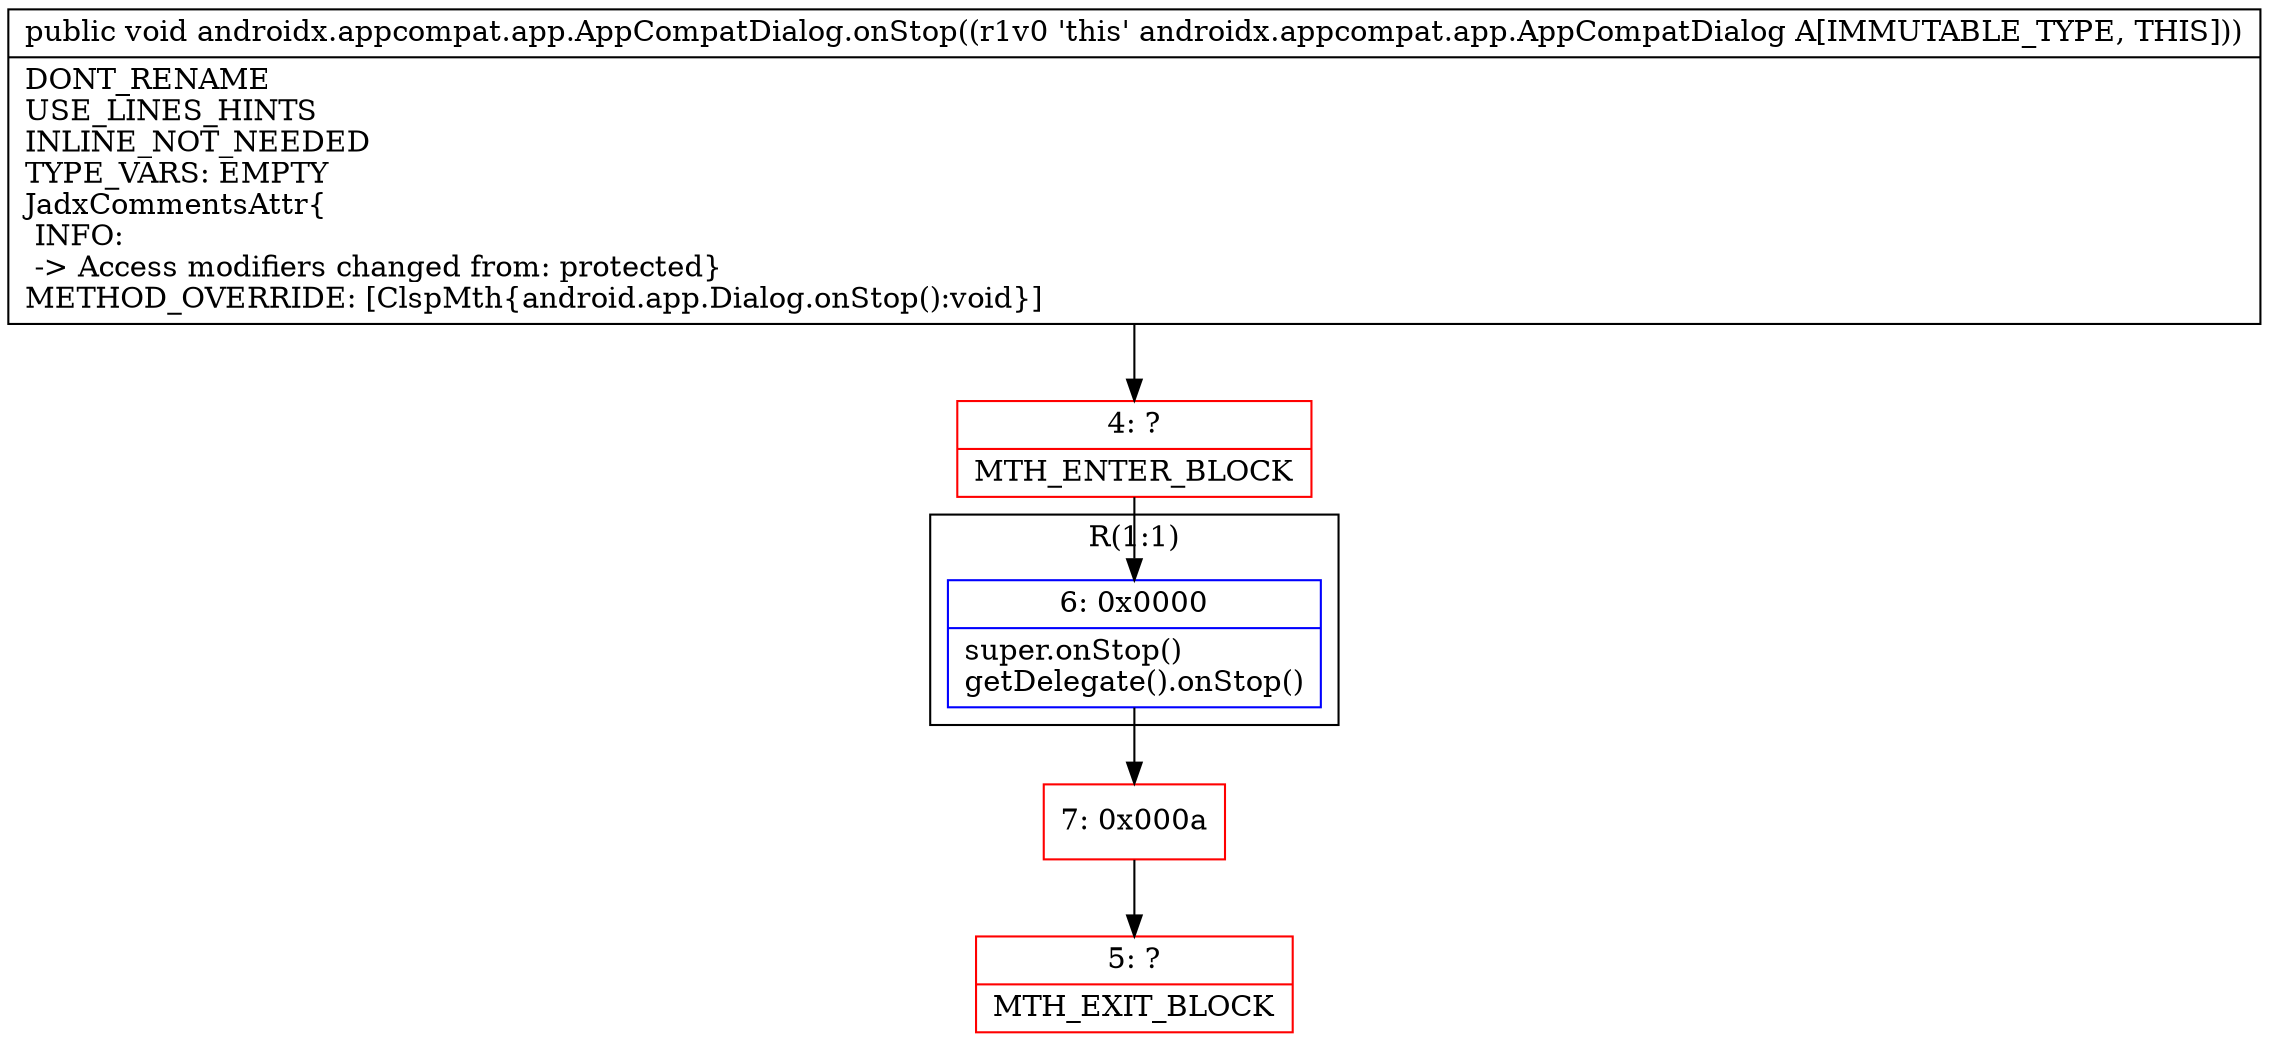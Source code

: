 digraph "CFG forandroidx.appcompat.app.AppCompatDialog.onStop()V" {
subgraph cluster_Region_213963057 {
label = "R(1:1)";
node [shape=record,color=blue];
Node_6 [shape=record,label="{6\:\ 0x0000|super.onStop()\lgetDelegate().onStop()\l}"];
}
Node_4 [shape=record,color=red,label="{4\:\ ?|MTH_ENTER_BLOCK\l}"];
Node_7 [shape=record,color=red,label="{7\:\ 0x000a}"];
Node_5 [shape=record,color=red,label="{5\:\ ?|MTH_EXIT_BLOCK\l}"];
MethodNode[shape=record,label="{public void androidx.appcompat.app.AppCompatDialog.onStop((r1v0 'this' androidx.appcompat.app.AppCompatDialog A[IMMUTABLE_TYPE, THIS]))  | DONT_RENAME\lUSE_LINES_HINTS\lINLINE_NOT_NEEDED\lTYPE_VARS: EMPTY\lJadxCommentsAttr\{\l INFO: \l \-\> Access modifiers changed from: protected\}\lMETHOD_OVERRIDE: [ClspMth\{android.app.Dialog.onStop():void\}]\l}"];
MethodNode -> Node_4;Node_6 -> Node_7;
Node_4 -> Node_6;
Node_7 -> Node_5;
}

